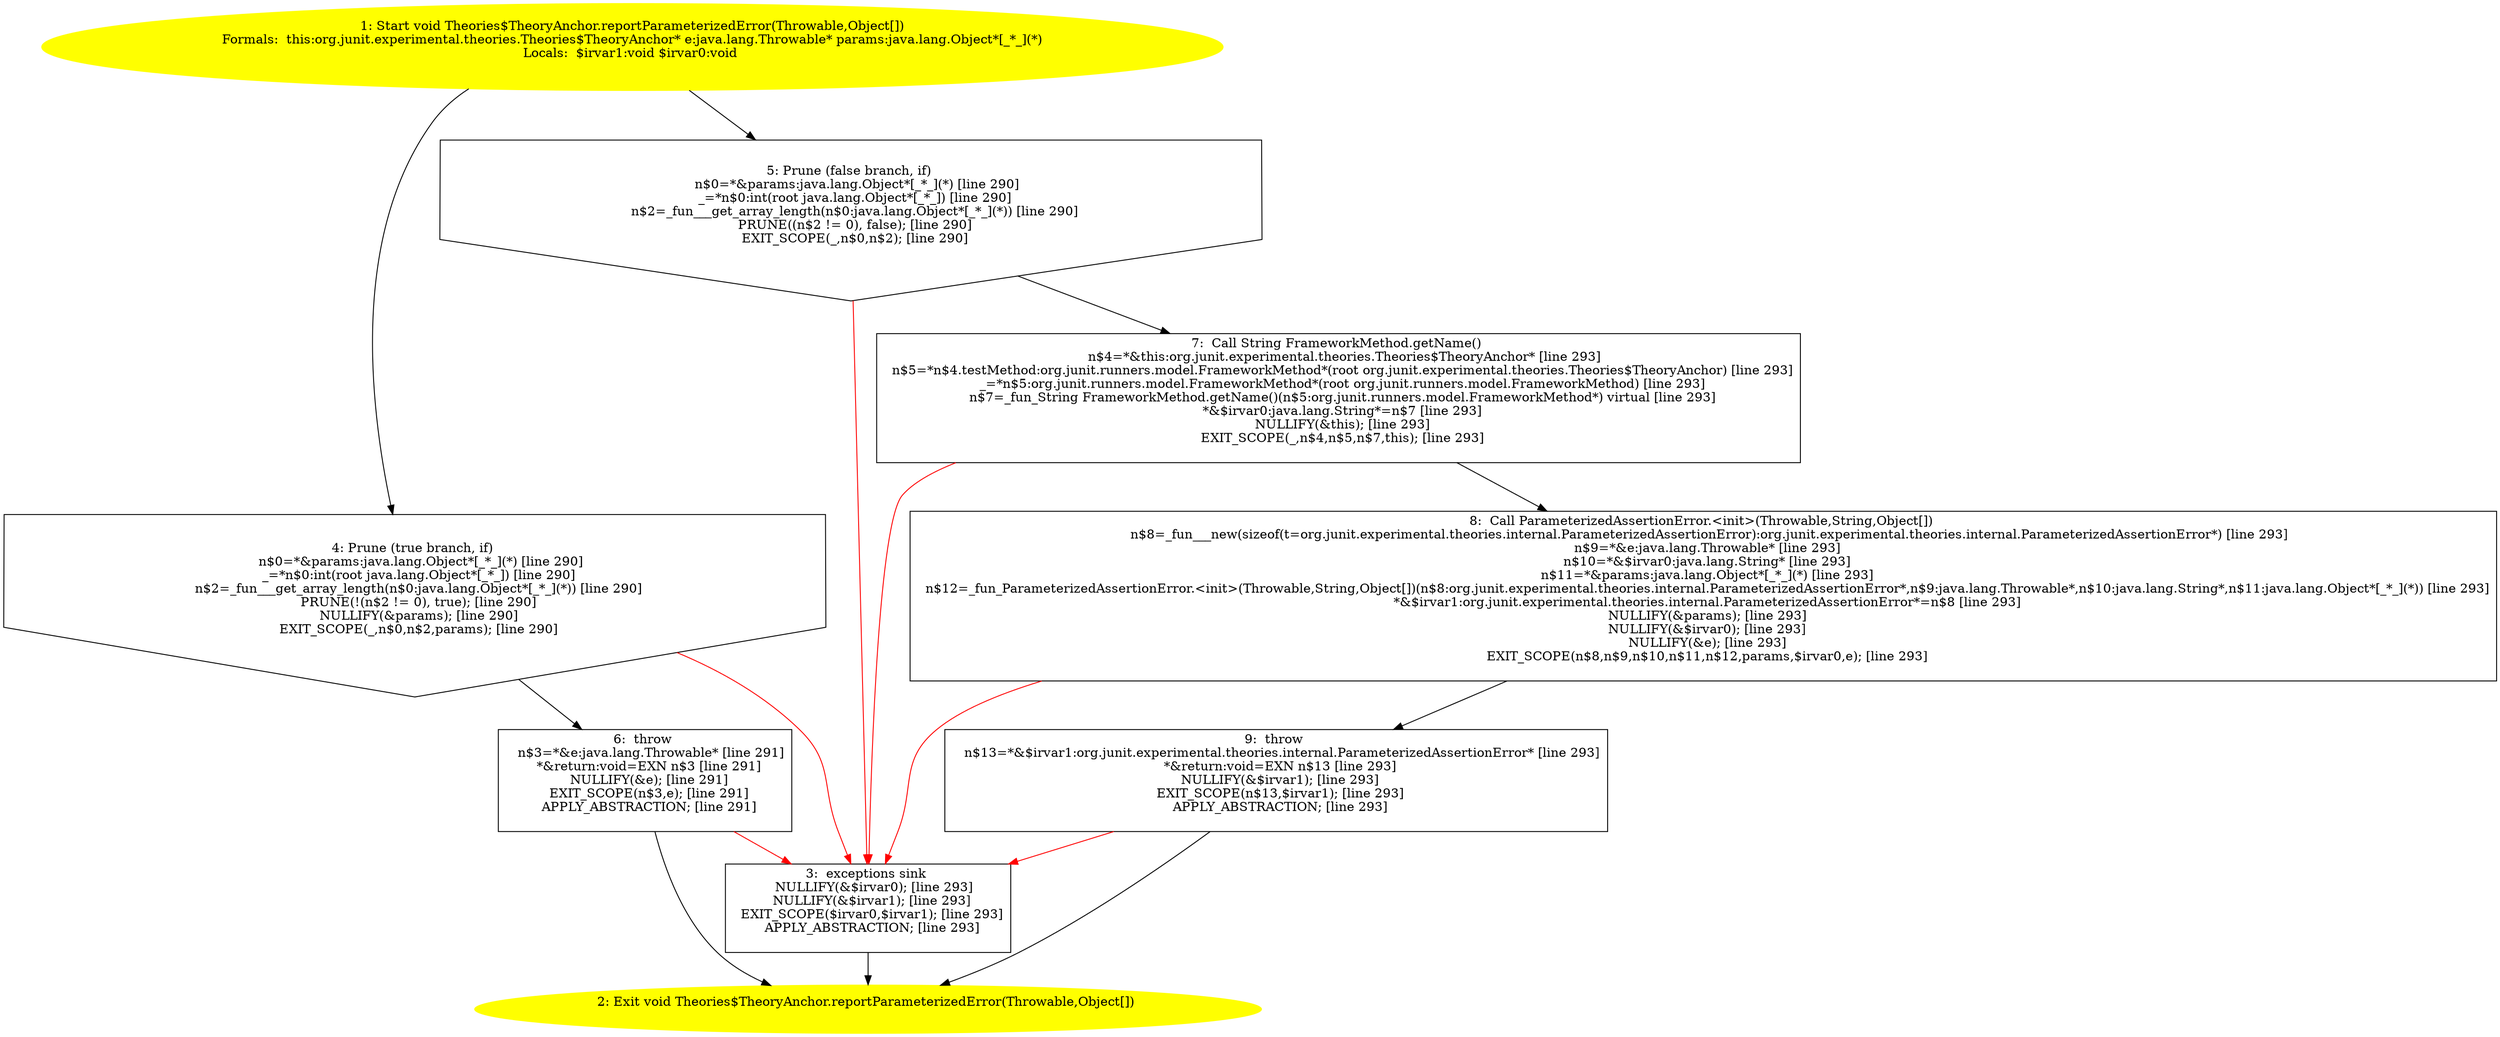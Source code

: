 /* @generated */
digraph cfg {
"org.junit.experimental.theories.Theories$TheoryAnchor.reportParameterizedError(java.lang.Throwable,j.9ebd45036a99bf1bcb5f98d4dc828e01_1" [label="1: Start void Theories$TheoryAnchor.reportParameterizedError(Throwable,Object[])\nFormals:  this:org.junit.experimental.theories.Theories$TheoryAnchor* e:java.lang.Throwable* params:java.lang.Object*[_*_](*)\nLocals:  $irvar1:void $irvar0:void \n  " color=yellow style=filled]
	

	 "org.junit.experimental.theories.Theories$TheoryAnchor.reportParameterizedError(java.lang.Throwable,j.9ebd45036a99bf1bcb5f98d4dc828e01_1" -> "org.junit.experimental.theories.Theories$TheoryAnchor.reportParameterizedError(java.lang.Throwable,j.9ebd45036a99bf1bcb5f98d4dc828e01_4" ;
	 "org.junit.experimental.theories.Theories$TheoryAnchor.reportParameterizedError(java.lang.Throwable,j.9ebd45036a99bf1bcb5f98d4dc828e01_1" -> "org.junit.experimental.theories.Theories$TheoryAnchor.reportParameterizedError(java.lang.Throwable,j.9ebd45036a99bf1bcb5f98d4dc828e01_5" ;
"org.junit.experimental.theories.Theories$TheoryAnchor.reportParameterizedError(java.lang.Throwable,j.9ebd45036a99bf1bcb5f98d4dc828e01_2" [label="2: Exit void Theories$TheoryAnchor.reportParameterizedError(Throwable,Object[]) \n  " color=yellow style=filled]
	

"org.junit.experimental.theories.Theories$TheoryAnchor.reportParameterizedError(java.lang.Throwable,j.9ebd45036a99bf1bcb5f98d4dc828e01_3" [label="3:  exceptions sink \n   NULLIFY(&$irvar0); [line 293]\n  NULLIFY(&$irvar1); [line 293]\n  EXIT_SCOPE($irvar0,$irvar1); [line 293]\n  APPLY_ABSTRACTION; [line 293]\n " shape="box"]
	

	 "org.junit.experimental.theories.Theories$TheoryAnchor.reportParameterizedError(java.lang.Throwable,j.9ebd45036a99bf1bcb5f98d4dc828e01_3" -> "org.junit.experimental.theories.Theories$TheoryAnchor.reportParameterizedError(java.lang.Throwable,j.9ebd45036a99bf1bcb5f98d4dc828e01_2" ;
"org.junit.experimental.theories.Theories$TheoryAnchor.reportParameterizedError(java.lang.Throwable,j.9ebd45036a99bf1bcb5f98d4dc828e01_4" [label="4: Prune (true branch, if) \n   n$0=*&params:java.lang.Object*[_*_](*) [line 290]\n  _=*n$0:int(root java.lang.Object*[_*_]) [line 290]\n  n$2=_fun___get_array_length(n$0:java.lang.Object*[_*_](*)) [line 290]\n  PRUNE(!(n$2 != 0), true); [line 290]\n  NULLIFY(&params); [line 290]\n  EXIT_SCOPE(_,n$0,n$2,params); [line 290]\n " shape="invhouse"]
	

	 "org.junit.experimental.theories.Theories$TheoryAnchor.reportParameterizedError(java.lang.Throwable,j.9ebd45036a99bf1bcb5f98d4dc828e01_4" -> "org.junit.experimental.theories.Theories$TheoryAnchor.reportParameterizedError(java.lang.Throwable,j.9ebd45036a99bf1bcb5f98d4dc828e01_6" ;
	 "org.junit.experimental.theories.Theories$TheoryAnchor.reportParameterizedError(java.lang.Throwable,j.9ebd45036a99bf1bcb5f98d4dc828e01_4" -> "org.junit.experimental.theories.Theories$TheoryAnchor.reportParameterizedError(java.lang.Throwable,j.9ebd45036a99bf1bcb5f98d4dc828e01_3" [color="red" ];
"org.junit.experimental.theories.Theories$TheoryAnchor.reportParameterizedError(java.lang.Throwable,j.9ebd45036a99bf1bcb5f98d4dc828e01_5" [label="5: Prune (false branch, if) \n   n$0=*&params:java.lang.Object*[_*_](*) [line 290]\n  _=*n$0:int(root java.lang.Object*[_*_]) [line 290]\n  n$2=_fun___get_array_length(n$0:java.lang.Object*[_*_](*)) [line 290]\n  PRUNE((n$2 != 0), false); [line 290]\n  EXIT_SCOPE(_,n$0,n$2); [line 290]\n " shape="invhouse"]
	

	 "org.junit.experimental.theories.Theories$TheoryAnchor.reportParameterizedError(java.lang.Throwable,j.9ebd45036a99bf1bcb5f98d4dc828e01_5" -> "org.junit.experimental.theories.Theories$TheoryAnchor.reportParameterizedError(java.lang.Throwable,j.9ebd45036a99bf1bcb5f98d4dc828e01_7" ;
	 "org.junit.experimental.theories.Theories$TheoryAnchor.reportParameterizedError(java.lang.Throwable,j.9ebd45036a99bf1bcb5f98d4dc828e01_5" -> "org.junit.experimental.theories.Theories$TheoryAnchor.reportParameterizedError(java.lang.Throwable,j.9ebd45036a99bf1bcb5f98d4dc828e01_3" [color="red" ];
"org.junit.experimental.theories.Theories$TheoryAnchor.reportParameterizedError(java.lang.Throwable,j.9ebd45036a99bf1bcb5f98d4dc828e01_6" [label="6:  throw \n   n$3=*&e:java.lang.Throwable* [line 291]\n  *&return:void=EXN n$3 [line 291]\n  NULLIFY(&e); [line 291]\n  EXIT_SCOPE(n$3,e); [line 291]\n  APPLY_ABSTRACTION; [line 291]\n " shape="box"]
	

	 "org.junit.experimental.theories.Theories$TheoryAnchor.reportParameterizedError(java.lang.Throwable,j.9ebd45036a99bf1bcb5f98d4dc828e01_6" -> "org.junit.experimental.theories.Theories$TheoryAnchor.reportParameterizedError(java.lang.Throwable,j.9ebd45036a99bf1bcb5f98d4dc828e01_2" ;
	 "org.junit.experimental.theories.Theories$TheoryAnchor.reportParameterizedError(java.lang.Throwable,j.9ebd45036a99bf1bcb5f98d4dc828e01_6" -> "org.junit.experimental.theories.Theories$TheoryAnchor.reportParameterizedError(java.lang.Throwable,j.9ebd45036a99bf1bcb5f98d4dc828e01_3" [color="red" ];
"org.junit.experimental.theories.Theories$TheoryAnchor.reportParameterizedError(java.lang.Throwable,j.9ebd45036a99bf1bcb5f98d4dc828e01_7" [label="7:  Call String FrameworkMethod.getName() \n   n$4=*&this:org.junit.experimental.theories.Theories$TheoryAnchor* [line 293]\n  n$5=*n$4.testMethod:org.junit.runners.model.FrameworkMethod*(root org.junit.experimental.theories.Theories$TheoryAnchor) [line 293]\n  _=*n$5:org.junit.runners.model.FrameworkMethod*(root org.junit.runners.model.FrameworkMethod) [line 293]\n  n$7=_fun_String FrameworkMethod.getName()(n$5:org.junit.runners.model.FrameworkMethod*) virtual [line 293]\n  *&$irvar0:java.lang.String*=n$7 [line 293]\n  NULLIFY(&this); [line 293]\n  EXIT_SCOPE(_,n$4,n$5,n$7,this); [line 293]\n " shape="box"]
	

	 "org.junit.experimental.theories.Theories$TheoryAnchor.reportParameterizedError(java.lang.Throwable,j.9ebd45036a99bf1bcb5f98d4dc828e01_7" -> "org.junit.experimental.theories.Theories$TheoryAnchor.reportParameterizedError(java.lang.Throwable,j.9ebd45036a99bf1bcb5f98d4dc828e01_8" ;
	 "org.junit.experimental.theories.Theories$TheoryAnchor.reportParameterizedError(java.lang.Throwable,j.9ebd45036a99bf1bcb5f98d4dc828e01_7" -> "org.junit.experimental.theories.Theories$TheoryAnchor.reportParameterizedError(java.lang.Throwable,j.9ebd45036a99bf1bcb5f98d4dc828e01_3" [color="red" ];
"org.junit.experimental.theories.Theories$TheoryAnchor.reportParameterizedError(java.lang.Throwable,j.9ebd45036a99bf1bcb5f98d4dc828e01_8" [label="8:  Call ParameterizedAssertionError.<init>(Throwable,String,Object[]) \n   n$8=_fun___new(sizeof(t=org.junit.experimental.theories.internal.ParameterizedAssertionError):org.junit.experimental.theories.internal.ParameterizedAssertionError*) [line 293]\n  n$9=*&e:java.lang.Throwable* [line 293]\n  n$10=*&$irvar0:java.lang.String* [line 293]\n  n$11=*&params:java.lang.Object*[_*_](*) [line 293]\n  n$12=_fun_ParameterizedAssertionError.<init>(Throwable,String,Object[])(n$8:org.junit.experimental.theories.internal.ParameterizedAssertionError*,n$9:java.lang.Throwable*,n$10:java.lang.String*,n$11:java.lang.Object*[_*_](*)) [line 293]\n  *&$irvar1:org.junit.experimental.theories.internal.ParameterizedAssertionError*=n$8 [line 293]\n  NULLIFY(&params); [line 293]\n  NULLIFY(&$irvar0); [line 293]\n  NULLIFY(&e); [line 293]\n  EXIT_SCOPE(n$8,n$9,n$10,n$11,n$12,params,$irvar0,e); [line 293]\n " shape="box"]
	

	 "org.junit.experimental.theories.Theories$TheoryAnchor.reportParameterizedError(java.lang.Throwable,j.9ebd45036a99bf1bcb5f98d4dc828e01_8" -> "org.junit.experimental.theories.Theories$TheoryAnchor.reportParameterizedError(java.lang.Throwable,j.9ebd45036a99bf1bcb5f98d4dc828e01_9" ;
	 "org.junit.experimental.theories.Theories$TheoryAnchor.reportParameterizedError(java.lang.Throwable,j.9ebd45036a99bf1bcb5f98d4dc828e01_8" -> "org.junit.experimental.theories.Theories$TheoryAnchor.reportParameterizedError(java.lang.Throwable,j.9ebd45036a99bf1bcb5f98d4dc828e01_3" [color="red" ];
"org.junit.experimental.theories.Theories$TheoryAnchor.reportParameterizedError(java.lang.Throwable,j.9ebd45036a99bf1bcb5f98d4dc828e01_9" [label="9:  throw \n   n$13=*&$irvar1:org.junit.experimental.theories.internal.ParameterizedAssertionError* [line 293]\n  *&return:void=EXN n$13 [line 293]\n  NULLIFY(&$irvar1); [line 293]\n  EXIT_SCOPE(n$13,$irvar1); [line 293]\n  APPLY_ABSTRACTION; [line 293]\n " shape="box"]
	

	 "org.junit.experimental.theories.Theories$TheoryAnchor.reportParameterizedError(java.lang.Throwable,j.9ebd45036a99bf1bcb5f98d4dc828e01_9" -> "org.junit.experimental.theories.Theories$TheoryAnchor.reportParameterizedError(java.lang.Throwable,j.9ebd45036a99bf1bcb5f98d4dc828e01_2" ;
	 "org.junit.experimental.theories.Theories$TheoryAnchor.reportParameterizedError(java.lang.Throwable,j.9ebd45036a99bf1bcb5f98d4dc828e01_9" -> "org.junit.experimental.theories.Theories$TheoryAnchor.reportParameterizedError(java.lang.Throwable,j.9ebd45036a99bf1bcb5f98d4dc828e01_3" [color="red" ];
}
